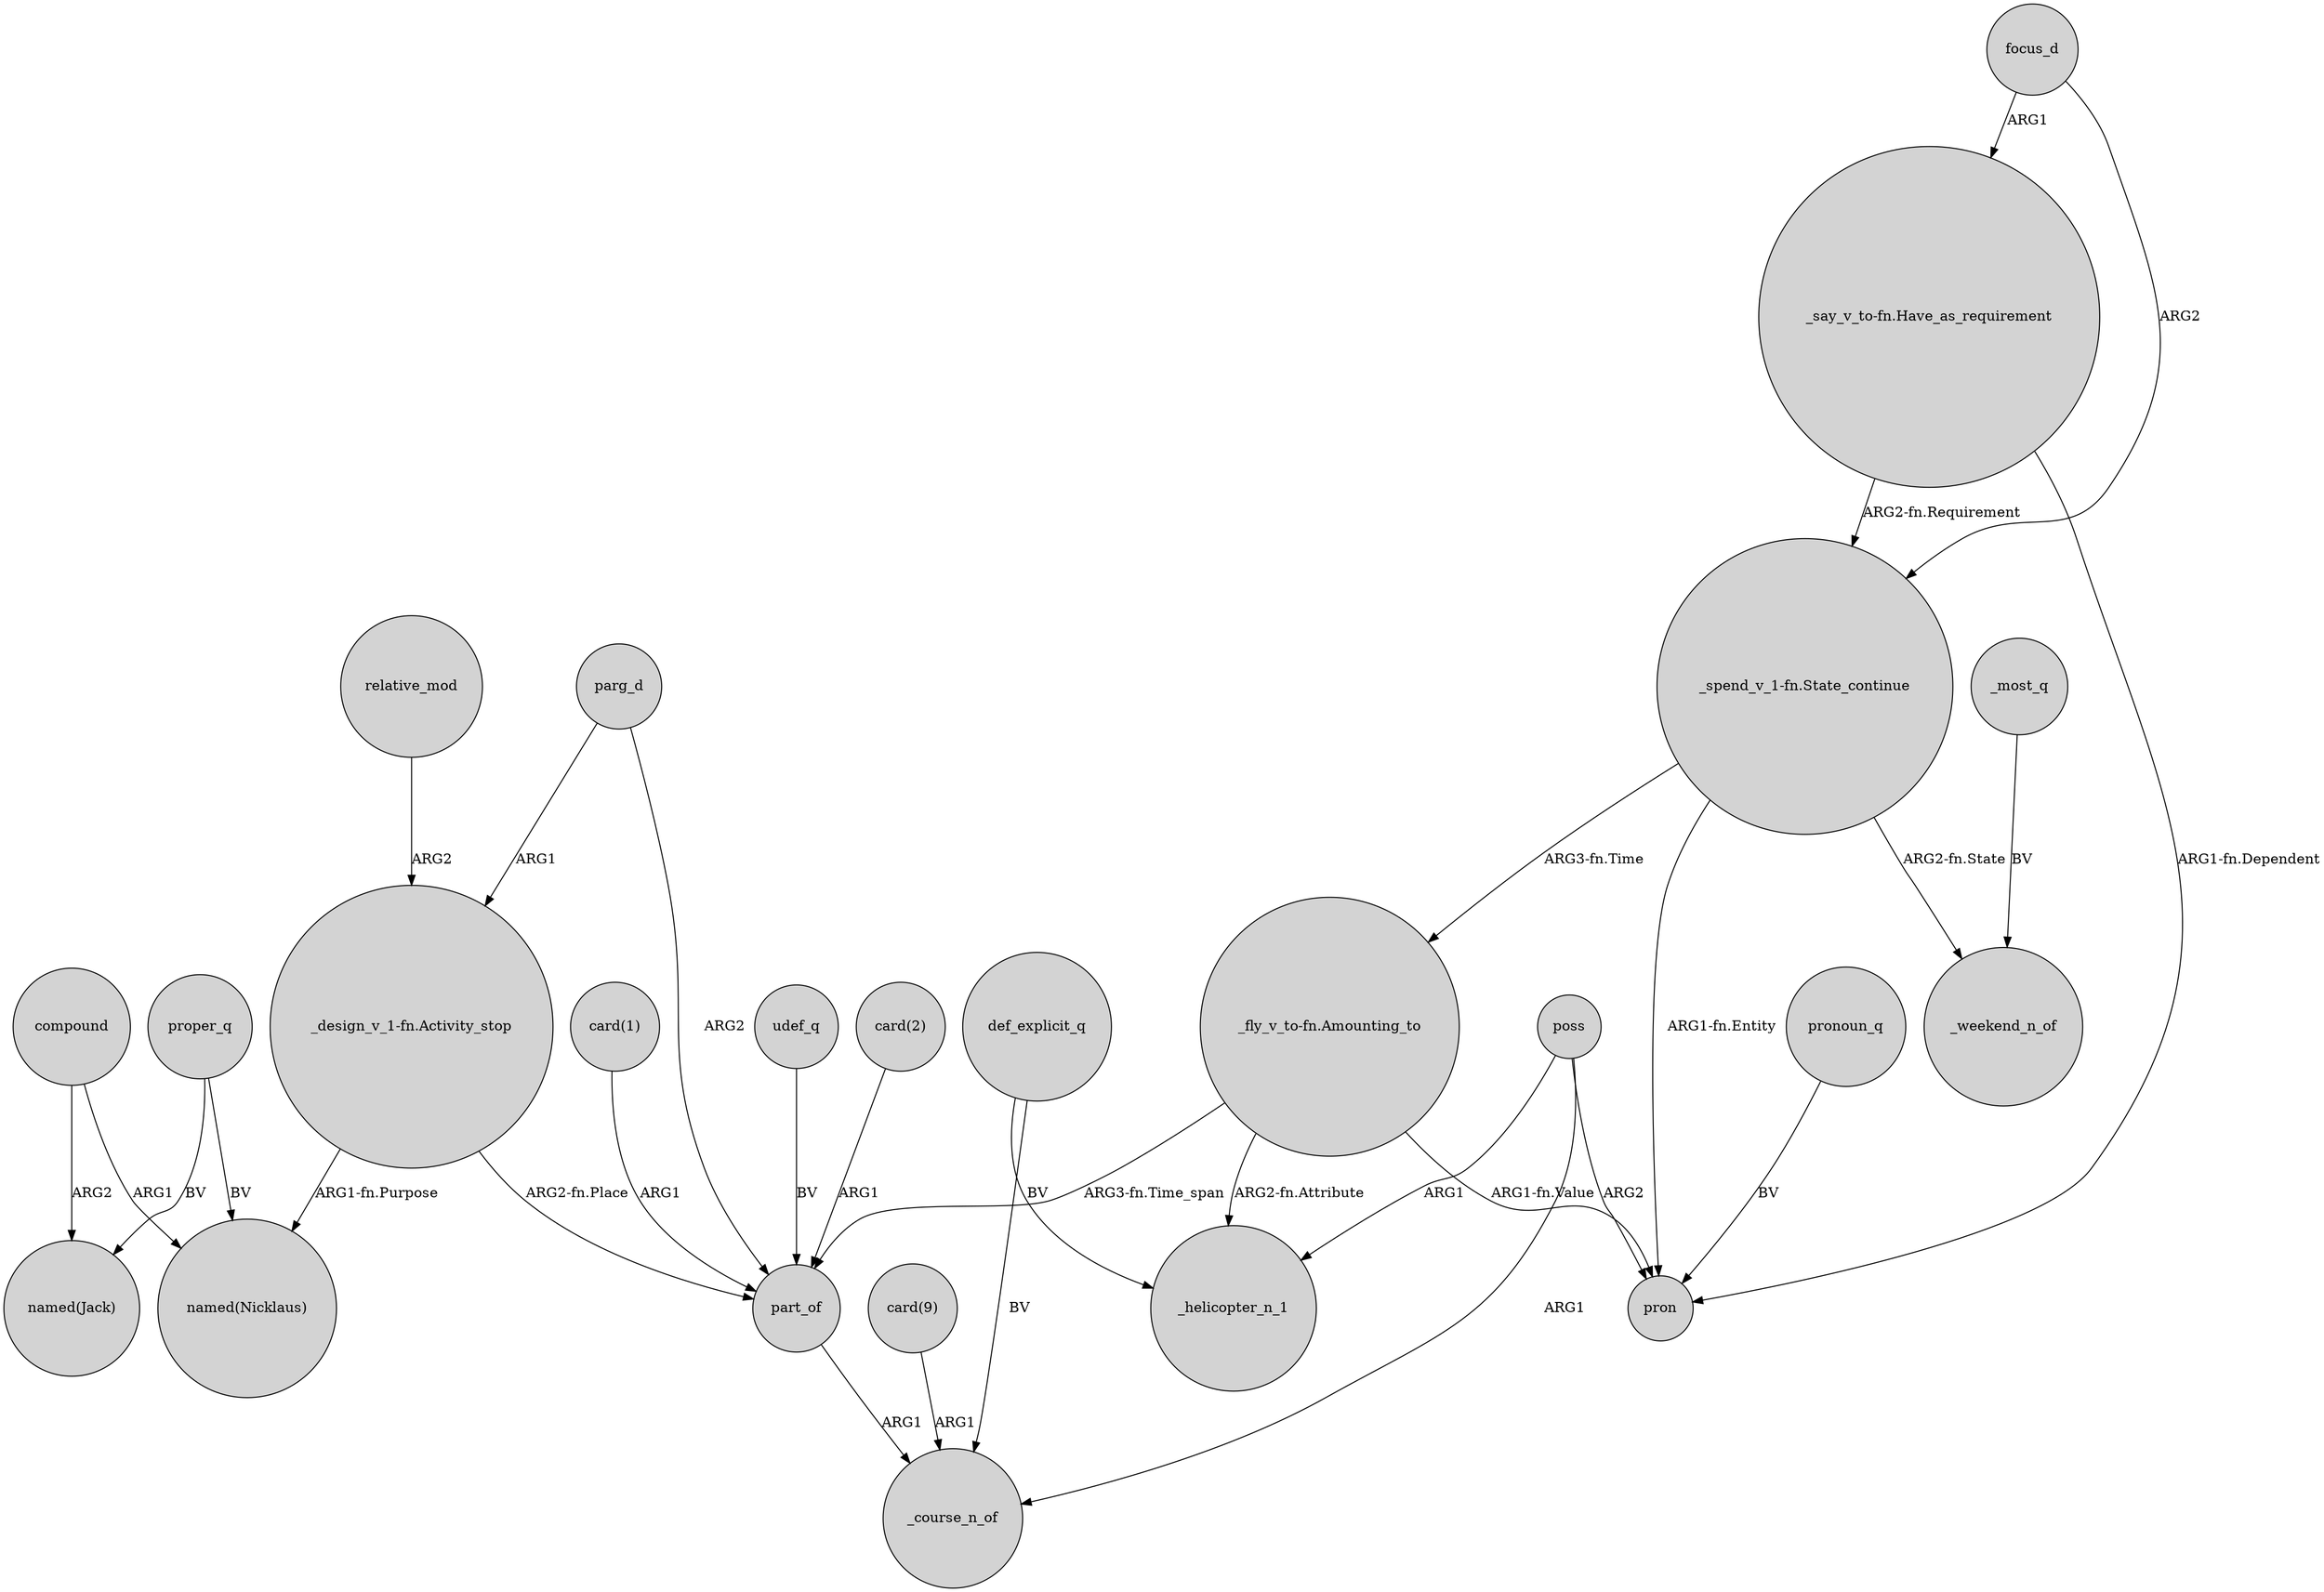 digraph {
	node [shape=circle style=filled]
	"_design_v_1-fn.Activity_stop" -> "named(Nicklaus)" [label="ARG1-fn.Purpose"]
	_most_q -> _weekend_n_of [label=BV]
	proper_q -> "named(Jack)" [label=BV]
	udef_q -> part_of [label=BV]
	"card(9)" -> _course_n_of [label=ARG1]
	focus_d -> "_say_v_to-fn.Have_as_requirement" [label=ARG1]
	"_fly_v_to-fn.Amounting_to" -> _helicopter_n_1 [label="ARG2-fn.Attribute"]
	part_of -> _course_n_of [label=ARG1]
	poss -> _course_n_of [label=ARG1]
	"_fly_v_to-fn.Amounting_to" -> pron [label="ARG1-fn.Value"]
	"card(2)" -> part_of [label=ARG1]
	def_explicit_q -> _helicopter_n_1 [label=BV]
	"_spend_v_1-fn.State_continue" -> pron [label="ARG1-fn.Entity"]
	"card(1)" -> part_of [label=ARG1]
	parg_d -> part_of [label=ARG2]
	pronoun_q -> pron [label=BV]
	parg_d -> "_design_v_1-fn.Activity_stop" [label=ARG1]
	relative_mod -> "_design_v_1-fn.Activity_stop" [label=ARG2]
	poss -> pron [label=ARG2]
	"_design_v_1-fn.Activity_stop" -> part_of [label="ARG2-fn.Place"]
	"_say_v_to-fn.Have_as_requirement" -> "_spend_v_1-fn.State_continue" [label="ARG2-fn.Requirement"]
	"_spend_v_1-fn.State_continue" -> _weekend_n_of [label="ARG2-fn.State"]
	def_explicit_q -> _course_n_of [label=BV]
	"_say_v_to-fn.Have_as_requirement" -> pron [label="ARG1-fn.Dependent"]
	poss -> _helicopter_n_1 [label=ARG1]
	"_fly_v_to-fn.Amounting_to" -> part_of [label="ARG3-fn.Time_span"]
	compound -> "named(Jack)" [label=ARG2]
	focus_d -> "_spend_v_1-fn.State_continue" [label=ARG2]
	proper_q -> "named(Nicklaus)" [label=BV]
	"_spend_v_1-fn.State_continue" -> "_fly_v_to-fn.Amounting_to" [label="ARG3-fn.Time"]
	compound -> "named(Nicklaus)" [label=ARG1]
}
